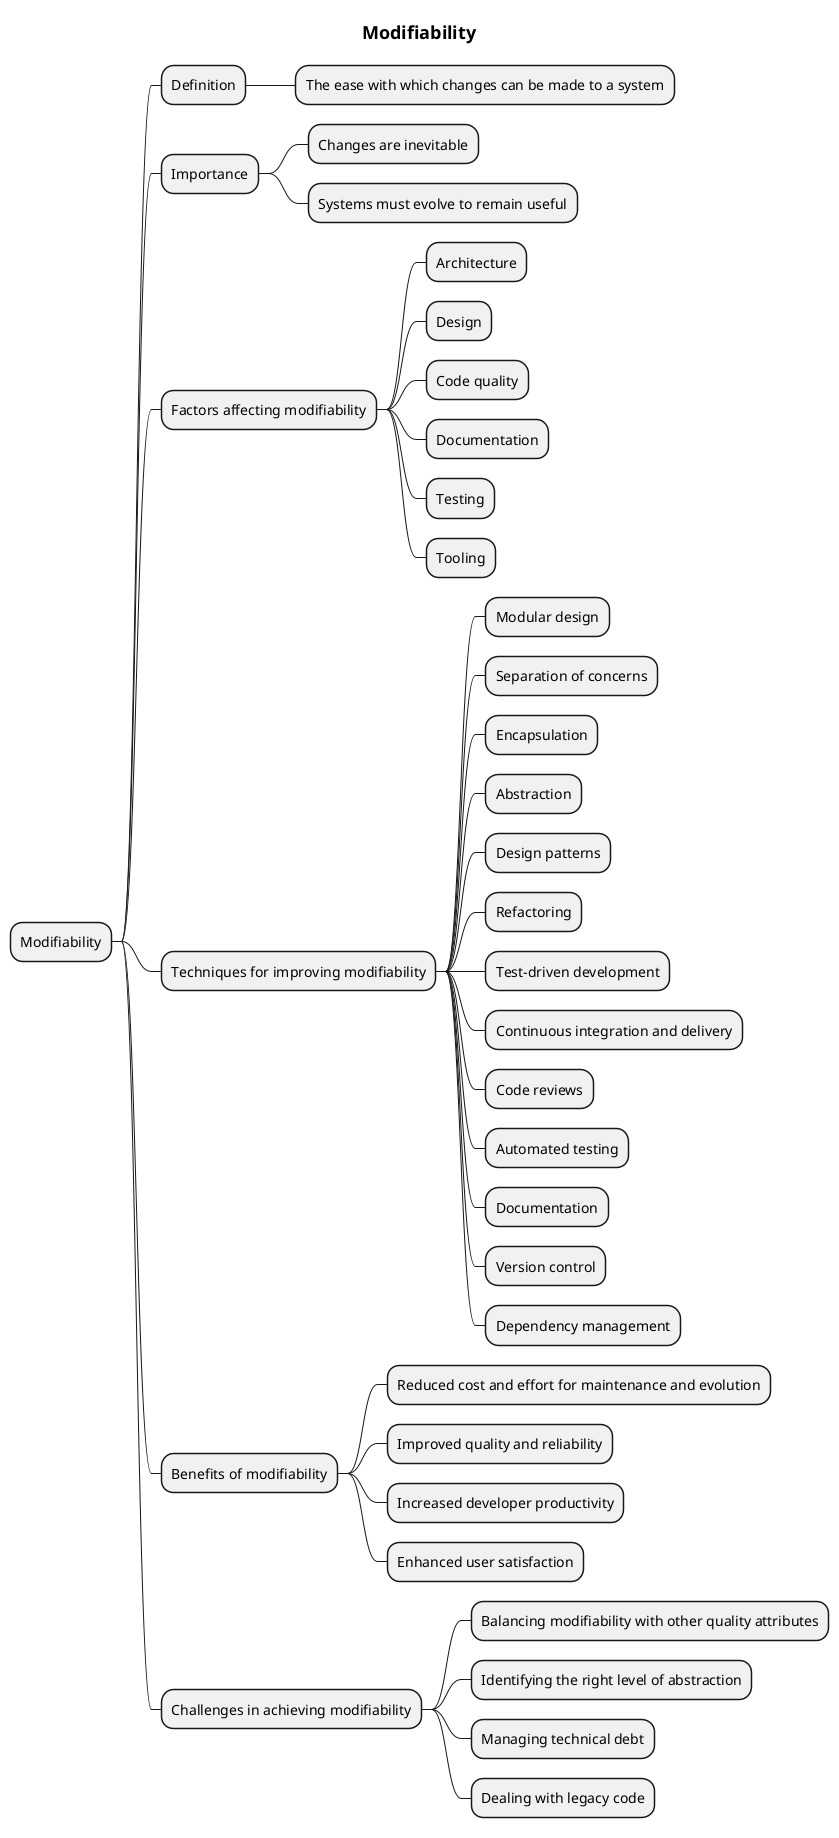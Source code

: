 @startmindmap
title = Modifiability

* Modifiability
** Definition
*** The ease with which changes can be made to a system
** Importance
*** Changes are inevitable
*** Systems must evolve to remain useful
** Factors affecting modifiability
*** Architecture
*** Design
*** Code quality
*** Documentation
*** Testing
*** Tooling
** Techniques for improving modifiability
*** Modular design
*** Separation of concerns
*** Encapsulation
*** Abstraction
*** Design patterns
*** Refactoring
*** Test-driven development
*** Continuous integration and delivery
*** Code reviews
*** Automated testing
*** Documentation
*** Version control
*** Dependency management
** Benefits of modifiability
*** Reduced cost and effort for maintenance and evolution
*** Improved quality and reliability
*** Increased developer productivity
*** Enhanced user satisfaction
** Challenges in achieving modifiability
*** Balancing modifiability with other quality attributes
*** Identifying the right level of abstraction
*** Managing technical debt
*** Dealing with legacy code
@endmindmap
